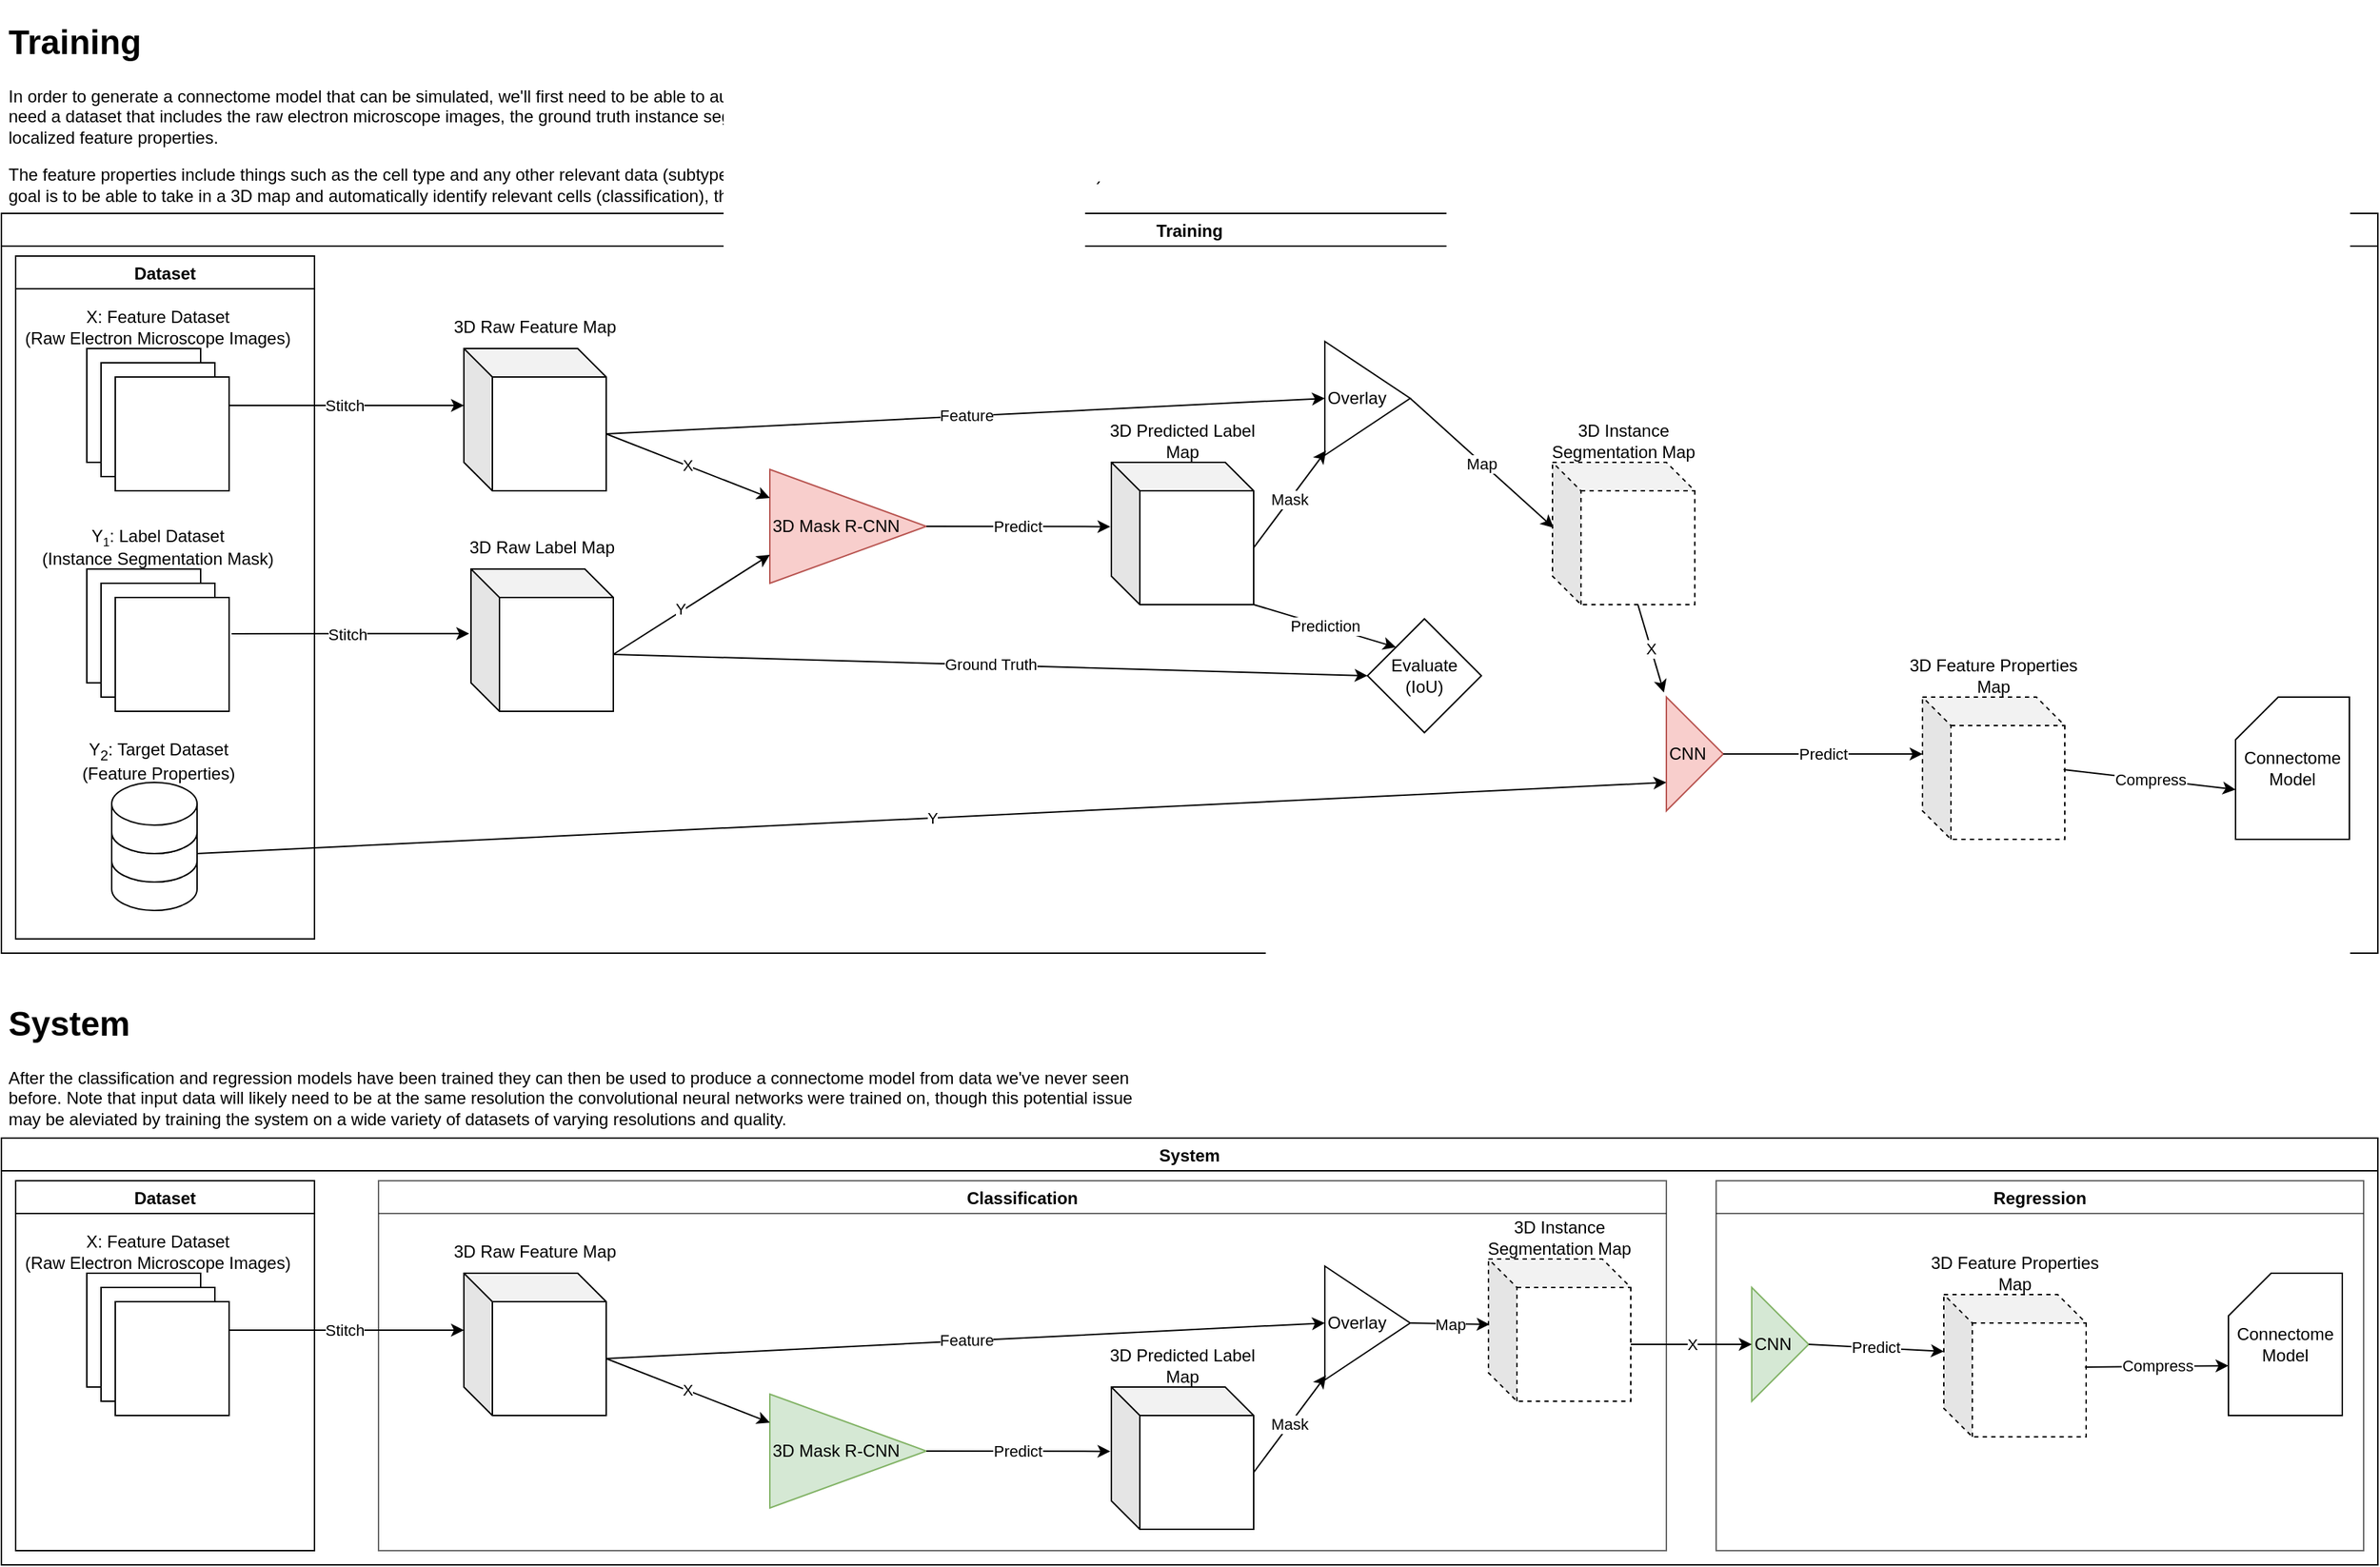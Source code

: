 <mxfile version="16.0.0" type="github">
  <diagram id="l4uym2iR1F8JYUql0COY" name="Page-1">
    <mxGraphModel dx="2163" dy="1265" grid="1" gridSize="10" guides="1" tooltips="1" connect="1" arrows="1" fold="1" page="1" pageScale="1" pageWidth="850" pageHeight="1100" math="0" shadow="0">
      <root>
        <mxCell id="0" />
        <mxCell id="1" parent="0" />
        <mxCell id="6EeHm703AvGRG8vDZVF_-1" value="&lt;h1&gt;Training&lt;/h1&gt;&lt;p&gt;In order to generate a connectome model that can be simulated, we&#39;ll first need to be able to automatically produce such a thing. To achieve this, we need a dataset that includes the raw electron microscope images, the ground truth instance segmentation masks, and a ground truth dataset of localized feature properties.&lt;/p&gt;&lt;p&gt;The feature properties include things such as the cell type and any other relevant data (subtype, resting potential, ion channels, capacitance, etc). The goal is to be able to take in a 3D map and automatically identify relevant cells (classification), then predict the cell properties (regression).&lt;/p&gt;" style="text;html=1;strokeColor=none;fillColor=none;spacing=5;spacingTop=-20;whiteSpace=wrap;overflow=hidden;rounded=0;" vertex="1" parent="1">
          <mxGeometry x="10" y="10" width="810" height="140" as="geometry" />
        </mxCell>
        <mxCell id="6EeHm703AvGRG8vDZVF_-2" value="" style="group" vertex="1" connectable="0" parent="1">
          <mxGeometry x="30" y="215" width="200" height="130" as="geometry" />
        </mxCell>
        <mxCell id="6EeHm703AvGRG8vDZVF_-3" value="" style="group" vertex="1" connectable="0" parent="6EeHm703AvGRG8vDZVF_-2">
          <mxGeometry x="40" y="30" width="100" height="100" as="geometry" />
        </mxCell>
        <mxCell id="6EeHm703AvGRG8vDZVF_-4" value="" style="whiteSpace=wrap;html=1;aspect=fixed;" vertex="1" parent="6EeHm703AvGRG8vDZVF_-3">
          <mxGeometry width="80" height="80" as="geometry" />
        </mxCell>
        <mxCell id="6EeHm703AvGRG8vDZVF_-5" value="" style="whiteSpace=wrap;html=1;aspect=fixed;" vertex="1" parent="6EeHm703AvGRG8vDZVF_-3">
          <mxGeometry x="10" y="10" width="80" height="80" as="geometry" />
        </mxCell>
        <mxCell id="6EeHm703AvGRG8vDZVF_-6" value="" style="whiteSpace=wrap;html=1;aspect=fixed;" vertex="1" parent="6EeHm703AvGRG8vDZVF_-3">
          <mxGeometry x="20" y="20" width="80" height="80" as="geometry" />
        </mxCell>
        <mxCell id="6EeHm703AvGRG8vDZVF_-7" value="X: Feature Dataset&lt;br&gt;(Raw Electron Microscope Images)" style="text;html=1;strokeColor=none;fillColor=none;align=center;verticalAlign=middle;whiteSpace=wrap;rounded=0;" vertex="1" parent="6EeHm703AvGRG8vDZVF_-2">
          <mxGeometry x="-6.87" width="193.75" height="30" as="geometry" />
        </mxCell>
        <mxCell id="6EeHm703AvGRG8vDZVF_-8" value="" style="group" vertex="1" connectable="0" parent="1">
          <mxGeometry x="335" y="215" width="130" height="130" as="geometry" />
        </mxCell>
        <mxCell id="6EeHm703AvGRG8vDZVF_-9" value="" style="shape=cube;whiteSpace=wrap;html=1;boundedLbl=1;backgroundOutline=1;darkOpacity=0.05;darkOpacity2=0.1;size=20;" vertex="1" parent="6EeHm703AvGRG8vDZVF_-8">
          <mxGeometry y="30" width="100" height="100" as="geometry" />
        </mxCell>
        <mxCell id="6EeHm703AvGRG8vDZVF_-10" value="3D Raw Feature Map" style="text;html=1;strokeColor=none;fillColor=none;align=center;verticalAlign=middle;whiteSpace=wrap;rounded=0;" vertex="1" parent="6EeHm703AvGRG8vDZVF_-8">
          <mxGeometry x="-15" width="130" height="30" as="geometry" />
        </mxCell>
        <mxCell id="6EeHm703AvGRG8vDZVF_-11" value="" style="group" vertex="1" connectable="0" parent="1">
          <mxGeometry x="790" y="295" width="130" height="130" as="geometry" />
        </mxCell>
        <mxCell id="6EeHm703AvGRG8vDZVF_-12" value="" style="shape=cube;whiteSpace=wrap;html=1;boundedLbl=1;backgroundOutline=1;darkOpacity=0.05;darkOpacity2=0.1;size=20;" vertex="1" parent="6EeHm703AvGRG8vDZVF_-11">
          <mxGeometry y="30" width="100" height="100" as="geometry" />
        </mxCell>
        <mxCell id="6EeHm703AvGRG8vDZVF_-13" value="3D Predicted Label Map" style="text;html=1;strokeColor=none;fillColor=none;align=center;verticalAlign=middle;whiteSpace=wrap;rounded=0;" vertex="1" parent="6EeHm703AvGRG8vDZVF_-11">
          <mxGeometry x="-15" width="130" height="30" as="geometry" />
        </mxCell>
        <mxCell id="6EeHm703AvGRG8vDZVF_-14" value="" style="endArrow=classic;html=1;rounded=0;exitX=1;exitY=0.25;exitDx=0;exitDy=0;entryX=0;entryY=0;entryDx=0;entryDy=40;entryPerimeter=0;" edge="1" parent="1" source="6EeHm703AvGRG8vDZVF_-6" target="6EeHm703AvGRG8vDZVF_-9">
          <mxGeometry width="50" height="50" relative="1" as="geometry">
            <mxPoint x="190" y="305" as="sourcePoint" />
            <mxPoint x="280" y="305" as="targetPoint" />
          </mxGeometry>
        </mxCell>
        <mxCell id="6EeHm703AvGRG8vDZVF_-15" value="Stitch" style="edgeLabel;html=1;align=center;verticalAlign=middle;resizable=0;points=[];" vertex="1" connectable="0" parent="6EeHm703AvGRG8vDZVF_-14">
          <mxGeometry x="-0.171" y="-2" relative="1" as="geometry">
            <mxPoint x="12" y="-2" as="offset" />
          </mxGeometry>
        </mxCell>
        <mxCell id="6EeHm703AvGRG8vDZVF_-16" value="Dataset" style="swimlane;strokeColor=default;glass=0;" vertex="1" parent="1">
          <mxGeometry x="20" y="180" width="210" height="480" as="geometry">
            <mxRectangle x="30" y="450" width="80" height="23" as="alternateBounds" />
          </mxGeometry>
        </mxCell>
        <mxCell id="6EeHm703AvGRG8vDZVF_-17" value="" style="group" vertex="1" connectable="0" parent="6EeHm703AvGRG8vDZVF_-16">
          <mxGeometry x="10" y="190" width="200" height="130" as="geometry" />
        </mxCell>
        <mxCell id="6EeHm703AvGRG8vDZVF_-18" value="" style="group" vertex="1" connectable="0" parent="6EeHm703AvGRG8vDZVF_-17">
          <mxGeometry x="40" y="30" width="100" height="100" as="geometry" />
        </mxCell>
        <mxCell id="6EeHm703AvGRG8vDZVF_-19" value="" style="whiteSpace=wrap;html=1;aspect=fixed;" vertex="1" parent="6EeHm703AvGRG8vDZVF_-18">
          <mxGeometry width="80" height="80" as="geometry" />
        </mxCell>
        <mxCell id="6EeHm703AvGRG8vDZVF_-20" value="" style="whiteSpace=wrap;html=1;aspect=fixed;" vertex="1" parent="6EeHm703AvGRG8vDZVF_-18">
          <mxGeometry x="10" y="10" width="80" height="80" as="geometry" />
        </mxCell>
        <mxCell id="6EeHm703AvGRG8vDZVF_-21" value="" style="whiteSpace=wrap;html=1;aspect=fixed;" vertex="1" parent="6EeHm703AvGRG8vDZVF_-18">
          <mxGeometry x="20" y="20" width="80" height="80" as="geometry" />
        </mxCell>
        <mxCell id="6EeHm703AvGRG8vDZVF_-22" value="Y&lt;span style=&quot;font-size: 10px&quot;&gt;&lt;sub&gt;1&lt;/sub&gt;&lt;/span&gt;: Label Dataset&lt;br&gt;(Instance Segmentation Mask)" style="text;html=1;strokeColor=none;fillColor=none;align=center;verticalAlign=middle;whiteSpace=wrap;rounded=0;" vertex="1" parent="6EeHm703AvGRG8vDZVF_-17">
          <mxGeometry x="-6.87" width="193.75" height="30" as="geometry" />
        </mxCell>
        <mxCell id="6EeHm703AvGRG8vDZVF_-23" value="" style="group" vertex="1" connectable="0" parent="6EeHm703AvGRG8vDZVF_-16">
          <mxGeometry x="47.5" y="340" width="105" height="120" as="geometry" />
        </mxCell>
        <mxCell id="6EeHm703AvGRG8vDZVF_-24" value="" style="group" vertex="1" connectable="0" parent="6EeHm703AvGRG8vDZVF_-23">
          <mxGeometry x="20" y="30" width="60" height="90" as="geometry" />
        </mxCell>
        <mxCell id="6EeHm703AvGRG8vDZVF_-25" value="" style="shape=cylinder3;whiteSpace=wrap;html=1;boundedLbl=1;backgroundOutline=1;size=15;strokeColor=default;" vertex="1" parent="6EeHm703AvGRG8vDZVF_-24">
          <mxGeometry y="40" width="60" height="50" as="geometry" />
        </mxCell>
        <mxCell id="6EeHm703AvGRG8vDZVF_-26" value="" style="shape=cylinder3;whiteSpace=wrap;html=1;boundedLbl=1;backgroundOutline=1;size=15;strokeColor=default;" vertex="1" parent="6EeHm703AvGRG8vDZVF_-24">
          <mxGeometry y="20" width="60" height="50" as="geometry" />
        </mxCell>
        <mxCell id="6EeHm703AvGRG8vDZVF_-27" value="" style="shape=cylinder3;whiteSpace=wrap;html=1;boundedLbl=1;backgroundOutline=1;size=15;strokeColor=default;" vertex="1" parent="6EeHm703AvGRG8vDZVF_-24">
          <mxGeometry width="60" height="50" as="geometry" />
        </mxCell>
        <mxCell id="6EeHm703AvGRG8vDZVF_-28" value="Y&lt;sub&gt;2&lt;/sub&gt;: Target Dataset&lt;br&gt;(Feature Properties)" style="text;html=1;strokeColor=none;fillColor=none;align=center;verticalAlign=middle;whiteSpace=wrap;rounded=0;" vertex="1" parent="6EeHm703AvGRG8vDZVF_-23">
          <mxGeometry x="-5" width="115" height="30" as="geometry" />
        </mxCell>
        <mxCell id="6EeHm703AvGRG8vDZVF_-29" value="" style="group" vertex="1" connectable="0" parent="1">
          <mxGeometry x="340" y="370" width="110" height="130" as="geometry" />
        </mxCell>
        <mxCell id="6EeHm703AvGRG8vDZVF_-30" value="" style="shape=cube;whiteSpace=wrap;html=1;boundedLbl=1;backgroundOutline=1;darkOpacity=0.05;darkOpacity2=0.1;size=20;" vertex="1" parent="6EeHm703AvGRG8vDZVF_-29">
          <mxGeometry y="30" width="100" height="100" as="geometry" />
        </mxCell>
        <mxCell id="6EeHm703AvGRG8vDZVF_-31" value="3D Raw Label Map" style="text;html=1;strokeColor=none;fillColor=none;align=center;verticalAlign=middle;whiteSpace=wrap;rounded=0;" vertex="1" parent="6EeHm703AvGRG8vDZVF_-29">
          <mxGeometry x="-5" width="110" height="30" as="geometry" />
        </mxCell>
        <mxCell id="6EeHm703AvGRG8vDZVF_-32" value="" style="endArrow=classic;html=1;rounded=0;entryX=-0.013;entryY=0.454;entryDx=0;entryDy=0;entryPerimeter=0;exitX=1.022;exitY=0.318;exitDx=0;exitDy=0;exitPerimeter=0;" edge="1" parent="1" source="6EeHm703AvGRG8vDZVF_-21" target="6EeHm703AvGRG8vDZVF_-30">
          <mxGeometry width="50" height="50" relative="1" as="geometry">
            <mxPoint x="180" y="460" as="sourcePoint" />
            <mxPoint x="345" y="460" as="targetPoint" />
          </mxGeometry>
        </mxCell>
        <mxCell id="6EeHm703AvGRG8vDZVF_-33" value="Stitch" style="edgeLabel;html=1;align=center;verticalAlign=middle;resizable=0;points=[];" vertex="1" connectable="0" parent="6EeHm703AvGRG8vDZVF_-32">
          <mxGeometry x="-0.171" y="-2" relative="1" as="geometry">
            <mxPoint x="12" y="-2" as="offset" />
          </mxGeometry>
        </mxCell>
        <mxCell id="6EeHm703AvGRG8vDZVF_-34" value="3D Mask R-CNN" style="triangle;whiteSpace=wrap;html=1;glass=0;strokeColor=#b85450;align=left;fillColor=#f8cecc;" vertex="1" parent="1">
          <mxGeometry x="550" y="330" width="110" height="80" as="geometry" />
        </mxCell>
        <mxCell id="6EeHm703AvGRG8vDZVF_-35" value="X" style="endArrow=classic;html=1;rounded=0;exitX=0;exitY=0;exitDx=100;exitDy=60;exitPerimeter=0;entryX=0;entryY=0.25;entryDx=0;entryDy=0;" edge="1" parent="1" source="6EeHm703AvGRG8vDZVF_-9" target="6EeHm703AvGRG8vDZVF_-34">
          <mxGeometry width="50" height="50" relative="1" as="geometry">
            <mxPoint x="480" y="380" as="sourcePoint" />
            <mxPoint x="530" y="330" as="targetPoint" />
          </mxGeometry>
        </mxCell>
        <mxCell id="6EeHm703AvGRG8vDZVF_-36" value="" style="endArrow=classic;html=1;rounded=0;exitX=0;exitY=0;exitDx=100;exitDy=60;exitPerimeter=0;entryX=0;entryY=0.75;entryDx=0;entryDy=0;" edge="1" parent="1" source="6EeHm703AvGRG8vDZVF_-30" target="6EeHm703AvGRG8vDZVF_-34">
          <mxGeometry width="50" height="50" relative="1" as="geometry">
            <mxPoint x="480" y="380" as="sourcePoint" />
            <mxPoint x="530" y="330" as="targetPoint" />
          </mxGeometry>
        </mxCell>
        <mxCell id="6EeHm703AvGRG8vDZVF_-37" value="Y" style="edgeLabel;html=1;align=center;verticalAlign=middle;resizable=0;points=[];" vertex="1" connectable="0" parent="6EeHm703AvGRG8vDZVF_-36">
          <mxGeometry x="-0.131" y="2" relative="1" as="geometry">
            <mxPoint as="offset" />
          </mxGeometry>
        </mxCell>
        <mxCell id="6EeHm703AvGRG8vDZVF_-38" value="Connectome Model" style="shape=card;whiteSpace=wrap;html=1;glass=0;strokeColor=default;" vertex="1" parent="1">
          <mxGeometry x="1580" y="490" width="80" height="100" as="geometry" />
        </mxCell>
        <mxCell id="6EeHm703AvGRG8vDZVF_-39" value="Predict" style="endArrow=classic;html=1;rounded=0;exitX=1;exitY=0.5;exitDx=0;exitDy=0;entryX=-0.007;entryY=0.452;entryDx=0;entryDy=0;entryPerimeter=0;" edge="1" parent="1" source="6EeHm703AvGRG8vDZVF_-34" target="6EeHm703AvGRG8vDZVF_-12">
          <mxGeometry width="50" height="50" relative="1" as="geometry">
            <mxPoint x="520" y="380" as="sourcePoint" />
            <mxPoint x="570" y="330" as="targetPoint" />
          </mxGeometry>
        </mxCell>
        <mxCell id="6EeHm703AvGRG8vDZVF_-40" value="CNN" style="triangle;whiteSpace=wrap;html=1;glass=0;strokeColor=#b85450;align=left;fillColor=#f8cecc;" vertex="1" parent="1">
          <mxGeometry x="1180" y="490" width="40" height="80" as="geometry" />
        </mxCell>
        <mxCell id="6EeHm703AvGRG8vDZVF_-41" value="" style="group" vertex="1" connectable="0" parent="1">
          <mxGeometry x="1100" y="295" width="130" height="130" as="geometry" />
        </mxCell>
        <mxCell id="6EeHm703AvGRG8vDZVF_-42" value="" style="shape=cube;whiteSpace=wrap;html=1;boundedLbl=1;backgroundOutline=1;darkOpacity=0.05;darkOpacity2=0.1;size=20;dashed=1;" vertex="1" parent="6EeHm703AvGRG8vDZVF_-41">
          <mxGeometry y="30" width="100" height="100" as="geometry" />
        </mxCell>
        <mxCell id="6EeHm703AvGRG8vDZVF_-43" value="3D Instance Segmentation Map" style="text;html=1;strokeColor=none;fillColor=none;align=center;verticalAlign=middle;whiteSpace=wrap;rounded=0;" vertex="1" parent="6EeHm703AvGRG8vDZVF_-41">
          <mxGeometry x="-15" width="130" height="30" as="geometry" />
        </mxCell>
        <mxCell id="6EeHm703AvGRG8vDZVF_-44" value="Ground Truth" style="endArrow=classic;html=1;rounded=0;exitX=0;exitY=0;exitDx=100;exitDy=60;exitPerimeter=0;entryX=0;entryY=0.5;entryDx=0;entryDy=0;" edge="1" parent="1" source="6EeHm703AvGRG8vDZVF_-30" target="6EeHm703AvGRG8vDZVF_-58">
          <mxGeometry width="50" height="50" relative="1" as="geometry">
            <mxPoint x="650" y="565" as="sourcePoint" />
            <mxPoint x="700" y="515" as="targetPoint" />
          </mxGeometry>
        </mxCell>
        <mxCell id="6EeHm703AvGRG8vDZVF_-45" value="Prediction" style="endArrow=classic;html=1;rounded=0;exitX=1;exitY=1;exitDx=0;exitDy=0;exitPerimeter=0;entryX=0;entryY=0;entryDx=0;entryDy=0;" edge="1" parent="1" source="6EeHm703AvGRG8vDZVF_-12" target="6EeHm703AvGRG8vDZVF_-58">
          <mxGeometry width="50" height="50" relative="1" as="geometry">
            <mxPoint x="700" y="475" as="sourcePoint" />
            <mxPoint x="750" y="425" as="targetPoint" />
          </mxGeometry>
        </mxCell>
        <mxCell id="6EeHm703AvGRG8vDZVF_-46" value="Overlay" style="triangle;whiteSpace=wrap;html=1;glass=0;strokeColor=default;align=left;" vertex="1" parent="1">
          <mxGeometry x="940" y="240" width="60" height="80" as="geometry" />
        </mxCell>
        <mxCell id="6EeHm703AvGRG8vDZVF_-47" value="Feature" style="endArrow=classic;html=1;rounded=0;exitX=0;exitY=0;exitDx=100;exitDy=60;exitPerimeter=0;entryX=0;entryY=0.5;entryDx=0;entryDy=0;" edge="1" parent="1" source="6EeHm703AvGRG8vDZVF_-9" target="6EeHm703AvGRG8vDZVF_-46">
          <mxGeometry width="50" height="50" relative="1" as="geometry">
            <mxPoint x="790" y="380" as="sourcePoint" />
            <mxPoint x="840" y="330" as="targetPoint" />
          </mxGeometry>
        </mxCell>
        <mxCell id="6EeHm703AvGRG8vDZVF_-48" value="Mask" style="endArrow=classic;html=1;rounded=0;exitX=0;exitY=0;exitDx=100;exitDy=60;exitPerimeter=0;entryX=0.014;entryY=0.96;entryDx=0;entryDy=0;entryPerimeter=0;" edge="1" parent="1" source="6EeHm703AvGRG8vDZVF_-12" target="6EeHm703AvGRG8vDZVF_-46">
          <mxGeometry width="50" height="50" relative="1" as="geometry">
            <mxPoint x="950" y="395" as="sourcePoint" />
            <mxPoint x="1000" y="345" as="targetPoint" />
          </mxGeometry>
        </mxCell>
        <mxCell id="6EeHm703AvGRG8vDZVF_-49" value="Map" style="endArrow=classic;html=1;rounded=0;exitX=1;exitY=0.5;exitDx=0;exitDy=0;entryX=0.008;entryY=0.46;entryDx=0;entryDy=0;entryPerimeter=0;" edge="1" parent="1" source="6EeHm703AvGRG8vDZVF_-46" target="6EeHm703AvGRG8vDZVF_-42">
          <mxGeometry width="50" height="50" relative="1" as="geometry">
            <mxPoint x="1060" y="140" as="sourcePoint" />
            <mxPoint x="1110" y="90" as="targetPoint" />
          </mxGeometry>
        </mxCell>
        <mxCell id="6EeHm703AvGRG8vDZVF_-50" value="Y" style="endArrow=classic;html=1;rounded=0;exitX=1;exitY=0;exitDx=0;exitDy=30;exitPerimeter=0;entryX=0;entryY=0.75;entryDx=0;entryDy=0;" edge="1" parent="1" source="6EeHm703AvGRG8vDZVF_-26" target="6EeHm703AvGRG8vDZVF_-40">
          <mxGeometry width="50" height="50" relative="1" as="geometry">
            <mxPoint x="590" y="660" as="sourcePoint" />
            <mxPoint x="640" y="610" as="targetPoint" />
          </mxGeometry>
        </mxCell>
        <mxCell id="6EeHm703AvGRG8vDZVF_-51" value="" style="group" vertex="1" connectable="0" parent="1">
          <mxGeometry x="1360" y="460" width="130" height="130" as="geometry" />
        </mxCell>
        <mxCell id="6EeHm703AvGRG8vDZVF_-52" value="" style="shape=cube;whiteSpace=wrap;html=1;boundedLbl=1;backgroundOutline=1;darkOpacity=0.05;darkOpacity2=0.1;size=20;dashed=1;" vertex="1" parent="6EeHm703AvGRG8vDZVF_-51">
          <mxGeometry y="30" width="100" height="100" as="geometry" />
        </mxCell>
        <mxCell id="6EeHm703AvGRG8vDZVF_-53" value="3D Feature Properties Map" style="text;html=1;strokeColor=none;fillColor=none;align=center;verticalAlign=middle;whiteSpace=wrap;rounded=0;" vertex="1" parent="6EeHm703AvGRG8vDZVF_-51">
          <mxGeometry x="-15" width="130" height="30" as="geometry" />
        </mxCell>
        <mxCell id="6EeHm703AvGRG8vDZVF_-54" value="X" style="endArrow=classic;html=1;rounded=0;exitX=0;exitY=0;exitDx=60;exitDy=100;exitPerimeter=0;entryX=-0.042;entryY=-0.04;entryDx=0;entryDy=0;entryPerimeter=0;" edge="1" parent="1" source="6EeHm703AvGRG8vDZVF_-42" target="6EeHm703AvGRG8vDZVF_-40">
          <mxGeometry width="50" height="50" relative="1" as="geometry">
            <mxPoint x="1250" y="460" as="sourcePoint" />
            <mxPoint x="1300" y="410" as="targetPoint" />
          </mxGeometry>
        </mxCell>
        <mxCell id="6EeHm703AvGRG8vDZVF_-55" value="Predict" style="endArrow=classic;html=1;rounded=0;exitX=1;exitY=0.5;exitDx=0;exitDy=0;entryX=0;entryY=0;entryDx=0;entryDy=40;entryPerimeter=0;" edge="1" parent="1" source="6EeHm703AvGRG8vDZVF_-40" target="6EeHm703AvGRG8vDZVF_-52">
          <mxGeometry width="50" height="50" relative="1" as="geometry">
            <mxPoint x="1360" y="430" as="sourcePoint" />
            <mxPoint x="1410" y="380" as="targetPoint" />
          </mxGeometry>
        </mxCell>
        <mxCell id="6EeHm703AvGRG8vDZVF_-56" value="Compress" style="endArrow=classic;html=1;rounded=0;exitX=0.992;exitY=0.51;exitDx=0;exitDy=0;exitPerimeter=0;entryX=0;entryY=0;entryDx=0;entryDy=65;entryPerimeter=0;" edge="1" parent="1" source="6EeHm703AvGRG8vDZVF_-52" target="6EeHm703AvGRG8vDZVF_-38">
          <mxGeometry width="50" height="50" relative="1" as="geometry">
            <mxPoint x="1540" y="370" as="sourcePoint" />
            <mxPoint x="1590" y="320" as="targetPoint" />
          </mxGeometry>
        </mxCell>
        <mxCell id="6EeHm703AvGRG8vDZVF_-57" value="Training" style="swimlane;glass=0;strokeColor=default;" vertex="1" parent="1">
          <mxGeometry x="10" y="150" width="1670" height="520" as="geometry" />
        </mxCell>
        <mxCell id="6EeHm703AvGRG8vDZVF_-58" value="Evaluate&lt;br&gt;(IoU)" style="rhombus;whiteSpace=wrap;html=1;glass=0;strokeColor=default;" vertex="1" parent="6EeHm703AvGRG8vDZVF_-57">
          <mxGeometry x="960" y="285" width="80" height="80" as="geometry" />
        </mxCell>
        <mxCell id="6EeHm703AvGRG8vDZVF_-59" value="" style="group" vertex="1" connectable="0" parent="1">
          <mxGeometry x="30" y="865" width="200" height="130" as="geometry" />
        </mxCell>
        <mxCell id="6EeHm703AvGRG8vDZVF_-60" value="" style="group" vertex="1" connectable="0" parent="6EeHm703AvGRG8vDZVF_-59">
          <mxGeometry x="40" y="30" width="100" height="100" as="geometry" />
        </mxCell>
        <mxCell id="6EeHm703AvGRG8vDZVF_-61" value="" style="whiteSpace=wrap;html=1;aspect=fixed;" vertex="1" parent="6EeHm703AvGRG8vDZVF_-60">
          <mxGeometry width="80" height="80" as="geometry" />
        </mxCell>
        <mxCell id="6EeHm703AvGRG8vDZVF_-62" value="" style="whiteSpace=wrap;html=1;aspect=fixed;" vertex="1" parent="6EeHm703AvGRG8vDZVF_-60">
          <mxGeometry x="10" y="10" width="80" height="80" as="geometry" />
        </mxCell>
        <mxCell id="6EeHm703AvGRG8vDZVF_-63" value="" style="whiteSpace=wrap;html=1;aspect=fixed;" vertex="1" parent="6EeHm703AvGRG8vDZVF_-60">
          <mxGeometry x="20" y="20" width="80" height="80" as="geometry" />
        </mxCell>
        <mxCell id="6EeHm703AvGRG8vDZVF_-64" value="X: Feature Dataset&lt;br&gt;(Raw Electron Microscope Images)" style="text;html=1;strokeColor=none;fillColor=none;align=center;verticalAlign=middle;whiteSpace=wrap;rounded=0;" vertex="1" parent="6EeHm703AvGRG8vDZVF_-59">
          <mxGeometry x="-6.87" width="193.75" height="30" as="geometry" />
        </mxCell>
        <mxCell id="6EeHm703AvGRG8vDZVF_-65" value="" style="group" vertex="1" connectable="0" parent="1">
          <mxGeometry x="335" y="865" width="130" height="130" as="geometry" />
        </mxCell>
        <mxCell id="6EeHm703AvGRG8vDZVF_-66" value="" style="shape=cube;whiteSpace=wrap;html=1;boundedLbl=1;backgroundOutline=1;darkOpacity=0.05;darkOpacity2=0.1;size=20;" vertex="1" parent="6EeHm703AvGRG8vDZVF_-65">
          <mxGeometry y="30" width="100" height="100" as="geometry" />
        </mxCell>
        <mxCell id="6EeHm703AvGRG8vDZVF_-67" value="3D Raw Feature Map" style="text;html=1;strokeColor=none;fillColor=none;align=center;verticalAlign=middle;whiteSpace=wrap;rounded=0;" vertex="1" parent="6EeHm703AvGRG8vDZVF_-65">
          <mxGeometry x="-15" width="130" height="30" as="geometry" />
        </mxCell>
        <mxCell id="6EeHm703AvGRG8vDZVF_-68" value="" style="group" vertex="1" connectable="0" parent="1">
          <mxGeometry x="790" y="945" width="130" height="130" as="geometry" />
        </mxCell>
        <mxCell id="6EeHm703AvGRG8vDZVF_-69" value="" style="shape=cube;whiteSpace=wrap;html=1;boundedLbl=1;backgroundOutline=1;darkOpacity=0.05;darkOpacity2=0.1;size=20;" vertex="1" parent="6EeHm703AvGRG8vDZVF_-68">
          <mxGeometry y="30" width="100" height="100" as="geometry" />
        </mxCell>
        <mxCell id="6EeHm703AvGRG8vDZVF_-70" value="3D Predicted Label Map" style="text;html=1;strokeColor=none;fillColor=none;align=center;verticalAlign=middle;whiteSpace=wrap;rounded=0;" vertex="1" parent="6EeHm703AvGRG8vDZVF_-68">
          <mxGeometry x="-15" width="130" height="30" as="geometry" />
        </mxCell>
        <mxCell id="6EeHm703AvGRG8vDZVF_-71" value="" style="endArrow=classic;html=1;rounded=0;exitX=1;exitY=0.25;exitDx=0;exitDy=0;entryX=0;entryY=0;entryDx=0;entryDy=40;entryPerimeter=0;" edge="1" parent="1" source="6EeHm703AvGRG8vDZVF_-63" target="6EeHm703AvGRG8vDZVF_-66">
          <mxGeometry width="50" height="50" relative="1" as="geometry">
            <mxPoint x="190" y="955" as="sourcePoint" />
            <mxPoint x="280" y="955" as="targetPoint" />
          </mxGeometry>
        </mxCell>
        <mxCell id="6EeHm703AvGRG8vDZVF_-72" value="Stitch" style="edgeLabel;html=1;align=center;verticalAlign=middle;resizable=0;points=[];" vertex="1" connectable="0" parent="6EeHm703AvGRG8vDZVF_-71">
          <mxGeometry x="-0.171" y="-2" relative="1" as="geometry">
            <mxPoint x="12" y="-2" as="offset" />
          </mxGeometry>
        </mxCell>
        <mxCell id="6EeHm703AvGRG8vDZVF_-73" value="Dataset" style="swimlane;strokeColor=default;glass=0;" vertex="1" parent="1">
          <mxGeometry x="20" y="830" width="210" height="260" as="geometry">
            <mxRectangle x="30" y="450" width="80" height="23" as="alternateBounds" />
          </mxGeometry>
        </mxCell>
        <mxCell id="6EeHm703AvGRG8vDZVF_-74" value="3D Mask R-CNN" style="triangle;whiteSpace=wrap;html=1;glass=0;strokeColor=#82b366;align=left;fillColor=#d5e8d4;" vertex="1" parent="1">
          <mxGeometry x="550" y="980" width="110" height="80" as="geometry" />
        </mxCell>
        <mxCell id="6EeHm703AvGRG8vDZVF_-75" value="X" style="endArrow=classic;html=1;rounded=0;exitX=0;exitY=0;exitDx=100;exitDy=60;exitPerimeter=0;entryX=0;entryY=0.25;entryDx=0;entryDy=0;" edge="1" parent="1" source="6EeHm703AvGRG8vDZVF_-66" target="6EeHm703AvGRG8vDZVF_-74">
          <mxGeometry width="50" height="50" relative="1" as="geometry">
            <mxPoint x="480" y="1030" as="sourcePoint" />
            <mxPoint x="530" y="980" as="targetPoint" />
          </mxGeometry>
        </mxCell>
        <mxCell id="6EeHm703AvGRG8vDZVF_-76" value="Predict" style="endArrow=classic;html=1;rounded=0;exitX=1;exitY=0.5;exitDx=0;exitDy=0;entryX=-0.007;entryY=0.452;entryDx=0;entryDy=0;entryPerimeter=0;" edge="1" parent="1" source="6EeHm703AvGRG8vDZVF_-74" target="6EeHm703AvGRG8vDZVF_-69">
          <mxGeometry width="50" height="50" relative="1" as="geometry">
            <mxPoint x="520" y="1030" as="sourcePoint" />
            <mxPoint x="570" y="980" as="targetPoint" />
          </mxGeometry>
        </mxCell>
        <mxCell id="6EeHm703AvGRG8vDZVF_-77" value="Overlay" style="triangle;whiteSpace=wrap;html=1;glass=0;strokeColor=default;align=left;" vertex="1" parent="1">
          <mxGeometry x="940" y="890" width="60" height="80" as="geometry" />
        </mxCell>
        <mxCell id="6EeHm703AvGRG8vDZVF_-78" value="Feature" style="endArrow=classic;html=1;rounded=0;exitX=0;exitY=0;exitDx=100;exitDy=60;exitPerimeter=0;entryX=0;entryY=0.5;entryDx=0;entryDy=0;" edge="1" parent="1" source="6EeHm703AvGRG8vDZVF_-66" target="6EeHm703AvGRG8vDZVF_-77">
          <mxGeometry width="50" height="50" relative="1" as="geometry">
            <mxPoint x="790" y="1030" as="sourcePoint" />
            <mxPoint x="840" y="980" as="targetPoint" />
          </mxGeometry>
        </mxCell>
        <mxCell id="6EeHm703AvGRG8vDZVF_-79" value="Mask" style="endArrow=classic;html=1;rounded=0;exitX=0;exitY=0;exitDx=100;exitDy=60;exitPerimeter=0;entryX=0.014;entryY=0.96;entryDx=0;entryDy=0;entryPerimeter=0;" edge="1" parent="1" source="6EeHm703AvGRG8vDZVF_-69" target="6EeHm703AvGRG8vDZVF_-77">
          <mxGeometry width="50" height="50" relative="1" as="geometry">
            <mxPoint x="950" y="1045" as="sourcePoint" />
            <mxPoint x="1000" y="995" as="targetPoint" />
          </mxGeometry>
        </mxCell>
        <mxCell id="6EeHm703AvGRG8vDZVF_-80" value="Map" style="endArrow=classic;html=1;rounded=0;exitX=1;exitY=0.5;exitDx=0;exitDy=0;entryX=0.008;entryY=0.46;entryDx=0;entryDy=0;entryPerimeter=0;" edge="1" parent="1" source="6EeHm703AvGRG8vDZVF_-77" target="6EeHm703AvGRG8vDZVF_-83">
          <mxGeometry width="50" height="50" relative="1" as="geometry">
            <mxPoint x="1060" y="790" as="sourcePoint" />
            <mxPoint x="1110" y="740" as="targetPoint" />
          </mxGeometry>
        </mxCell>
        <mxCell id="6EeHm703AvGRG8vDZVF_-81" value="System" style="swimlane;glass=0;strokeColor=default;" vertex="1" parent="1">
          <mxGeometry x="10" y="800" width="1670" height="300" as="geometry" />
        </mxCell>
        <mxCell id="6EeHm703AvGRG8vDZVF_-82" value="" style="group" vertex="1" connectable="0" parent="6EeHm703AvGRG8vDZVF_-81">
          <mxGeometry x="1045" y="55" width="130" height="130" as="geometry" />
        </mxCell>
        <mxCell id="6EeHm703AvGRG8vDZVF_-83" value="" style="shape=cube;whiteSpace=wrap;html=1;boundedLbl=1;backgroundOutline=1;darkOpacity=0.05;darkOpacity2=0.1;size=20;dashed=1;" vertex="1" parent="6EeHm703AvGRG8vDZVF_-82">
          <mxGeometry y="30" width="100" height="100" as="geometry" />
        </mxCell>
        <mxCell id="6EeHm703AvGRG8vDZVF_-84" value="3D Instance Segmentation Map" style="text;html=1;strokeColor=none;fillColor=none;align=center;verticalAlign=middle;whiteSpace=wrap;rounded=0;" vertex="1" parent="6EeHm703AvGRG8vDZVF_-82">
          <mxGeometry x="-15" width="130" height="30" as="geometry" />
        </mxCell>
        <mxCell id="6EeHm703AvGRG8vDZVF_-85" value="CNN" style="triangle;whiteSpace=wrap;html=1;glass=0;strokeColor=#82b366;align=left;fillColor=#d5e8d4;" vertex="1" parent="6EeHm703AvGRG8vDZVF_-81">
          <mxGeometry x="1230" y="105" width="40" height="80" as="geometry" />
        </mxCell>
        <mxCell id="6EeHm703AvGRG8vDZVF_-86" value="X" style="endArrow=classic;html=1;rounded=0;exitX=0;exitY=0;exitDx=100;exitDy=60;exitPerimeter=0;entryX=0;entryY=0.5;entryDx=0;entryDy=0;" edge="1" parent="6EeHm703AvGRG8vDZVF_-81" source="6EeHm703AvGRG8vDZVF_-83" target="6EeHm703AvGRG8vDZVF_-85">
          <mxGeometry width="50" height="50" relative="1" as="geometry">
            <mxPoint x="1240" y="310" as="sourcePoint" />
            <mxPoint x="1290" y="260" as="targetPoint" />
          </mxGeometry>
        </mxCell>
        <mxCell id="6EeHm703AvGRG8vDZVF_-87" value="" style="group" vertex="1" connectable="0" parent="6EeHm703AvGRG8vDZVF_-81">
          <mxGeometry x="1365" y="80" width="130" height="130" as="geometry" />
        </mxCell>
        <mxCell id="6EeHm703AvGRG8vDZVF_-88" value="" style="shape=cube;whiteSpace=wrap;html=1;boundedLbl=1;backgroundOutline=1;darkOpacity=0.05;darkOpacity2=0.1;size=20;dashed=1;" vertex="1" parent="6EeHm703AvGRG8vDZVF_-87">
          <mxGeometry y="30" width="100" height="100" as="geometry" />
        </mxCell>
        <mxCell id="6EeHm703AvGRG8vDZVF_-89" value="3D Feature Properties Map" style="text;html=1;strokeColor=none;fillColor=none;align=center;verticalAlign=middle;whiteSpace=wrap;rounded=0;" vertex="1" parent="6EeHm703AvGRG8vDZVF_-87">
          <mxGeometry x="-15" width="130" height="30" as="geometry" />
        </mxCell>
        <mxCell id="6EeHm703AvGRG8vDZVF_-90" value="Predict" style="endArrow=classic;html=1;rounded=0;exitX=1;exitY=0.5;exitDx=0;exitDy=0;entryX=0;entryY=0;entryDx=0;entryDy=40;entryPerimeter=0;" edge="1" parent="6EeHm703AvGRG8vDZVF_-81" source="6EeHm703AvGRG8vDZVF_-85" target="6EeHm703AvGRG8vDZVF_-88">
          <mxGeometry width="50" height="50" relative="1" as="geometry">
            <mxPoint x="1350" y="280" as="sourcePoint" />
            <mxPoint x="1400" y="230" as="targetPoint" />
          </mxGeometry>
        </mxCell>
        <mxCell id="6EeHm703AvGRG8vDZVF_-91" value="Connectome Model" style="shape=card;whiteSpace=wrap;html=1;glass=0;strokeColor=default;" vertex="1" parent="6EeHm703AvGRG8vDZVF_-81">
          <mxGeometry x="1565" y="95" width="80" height="100" as="geometry" />
        </mxCell>
        <mxCell id="6EeHm703AvGRG8vDZVF_-92" value="Compress" style="endArrow=classic;html=1;rounded=0;exitX=0.992;exitY=0.51;exitDx=0;exitDy=0;exitPerimeter=0;entryX=0;entryY=0;entryDx=0;entryDy=65;entryPerimeter=0;" edge="1" parent="6EeHm703AvGRG8vDZVF_-81" source="6EeHm703AvGRG8vDZVF_-88" target="6EeHm703AvGRG8vDZVF_-91">
          <mxGeometry width="50" height="50" relative="1" as="geometry">
            <mxPoint x="1530" y="220" as="sourcePoint" />
            <mxPoint x="1580" y="170" as="targetPoint" />
          </mxGeometry>
        </mxCell>
        <mxCell id="6EeHm703AvGRG8vDZVF_-93" value="Classification" style="swimlane;rounded=0;shadow=0;glass=0;sketch=0;strokeColor=default;opacity=60;" vertex="1" parent="6EeHm703AvGRG8vDZVF_-81">
          <mxGeometry x="265" y="30" width="905" height="260" as="geometry" />
        </mxCell>
        <mxCell id="6EeHm703AvGRG8vDZVF_-94" value="Regression" style="swimlane;rounded=0;shadow=0;glass=0;sketch=0;strokeColor=default;opacity=60;" vertex="1" parent="6EeHm703AvGRG8vDZVF_-81">
          <mxGeometry x="1205" y="30" width="455" height="260" as="geometry" />
        </mxCell>
        <mxCell id="6EeHm703AvGRG8vDZVF_-95" value="&lt;h1&gt;System&lt;/h1&gt;&lt;p&gt;After the classification and regression models have been trained they can then be used to produce a connectome model from data we&#39;ve never seen before. Note that input data will likely need to be at the same resolution the convolutional neural networks were trained on, though this potential issue may be aleviated by training the system on a wide variety of datasets of varying resolutions and quality.&lt;/p&gt;" style="text;html=1;strokeColor=none;fillColor=none;spacing=5;spacingTop=-20;whiteSpace=wrap;overflow=hidden;rounded=0;" vertex="1" parent="1">
          <mxGeometry x="10" y="700" width="810" height="100" as="geometry" />
        </mxCell>
      </root>
    </mxGraphModel>
  </diagram>
</mxfile>
